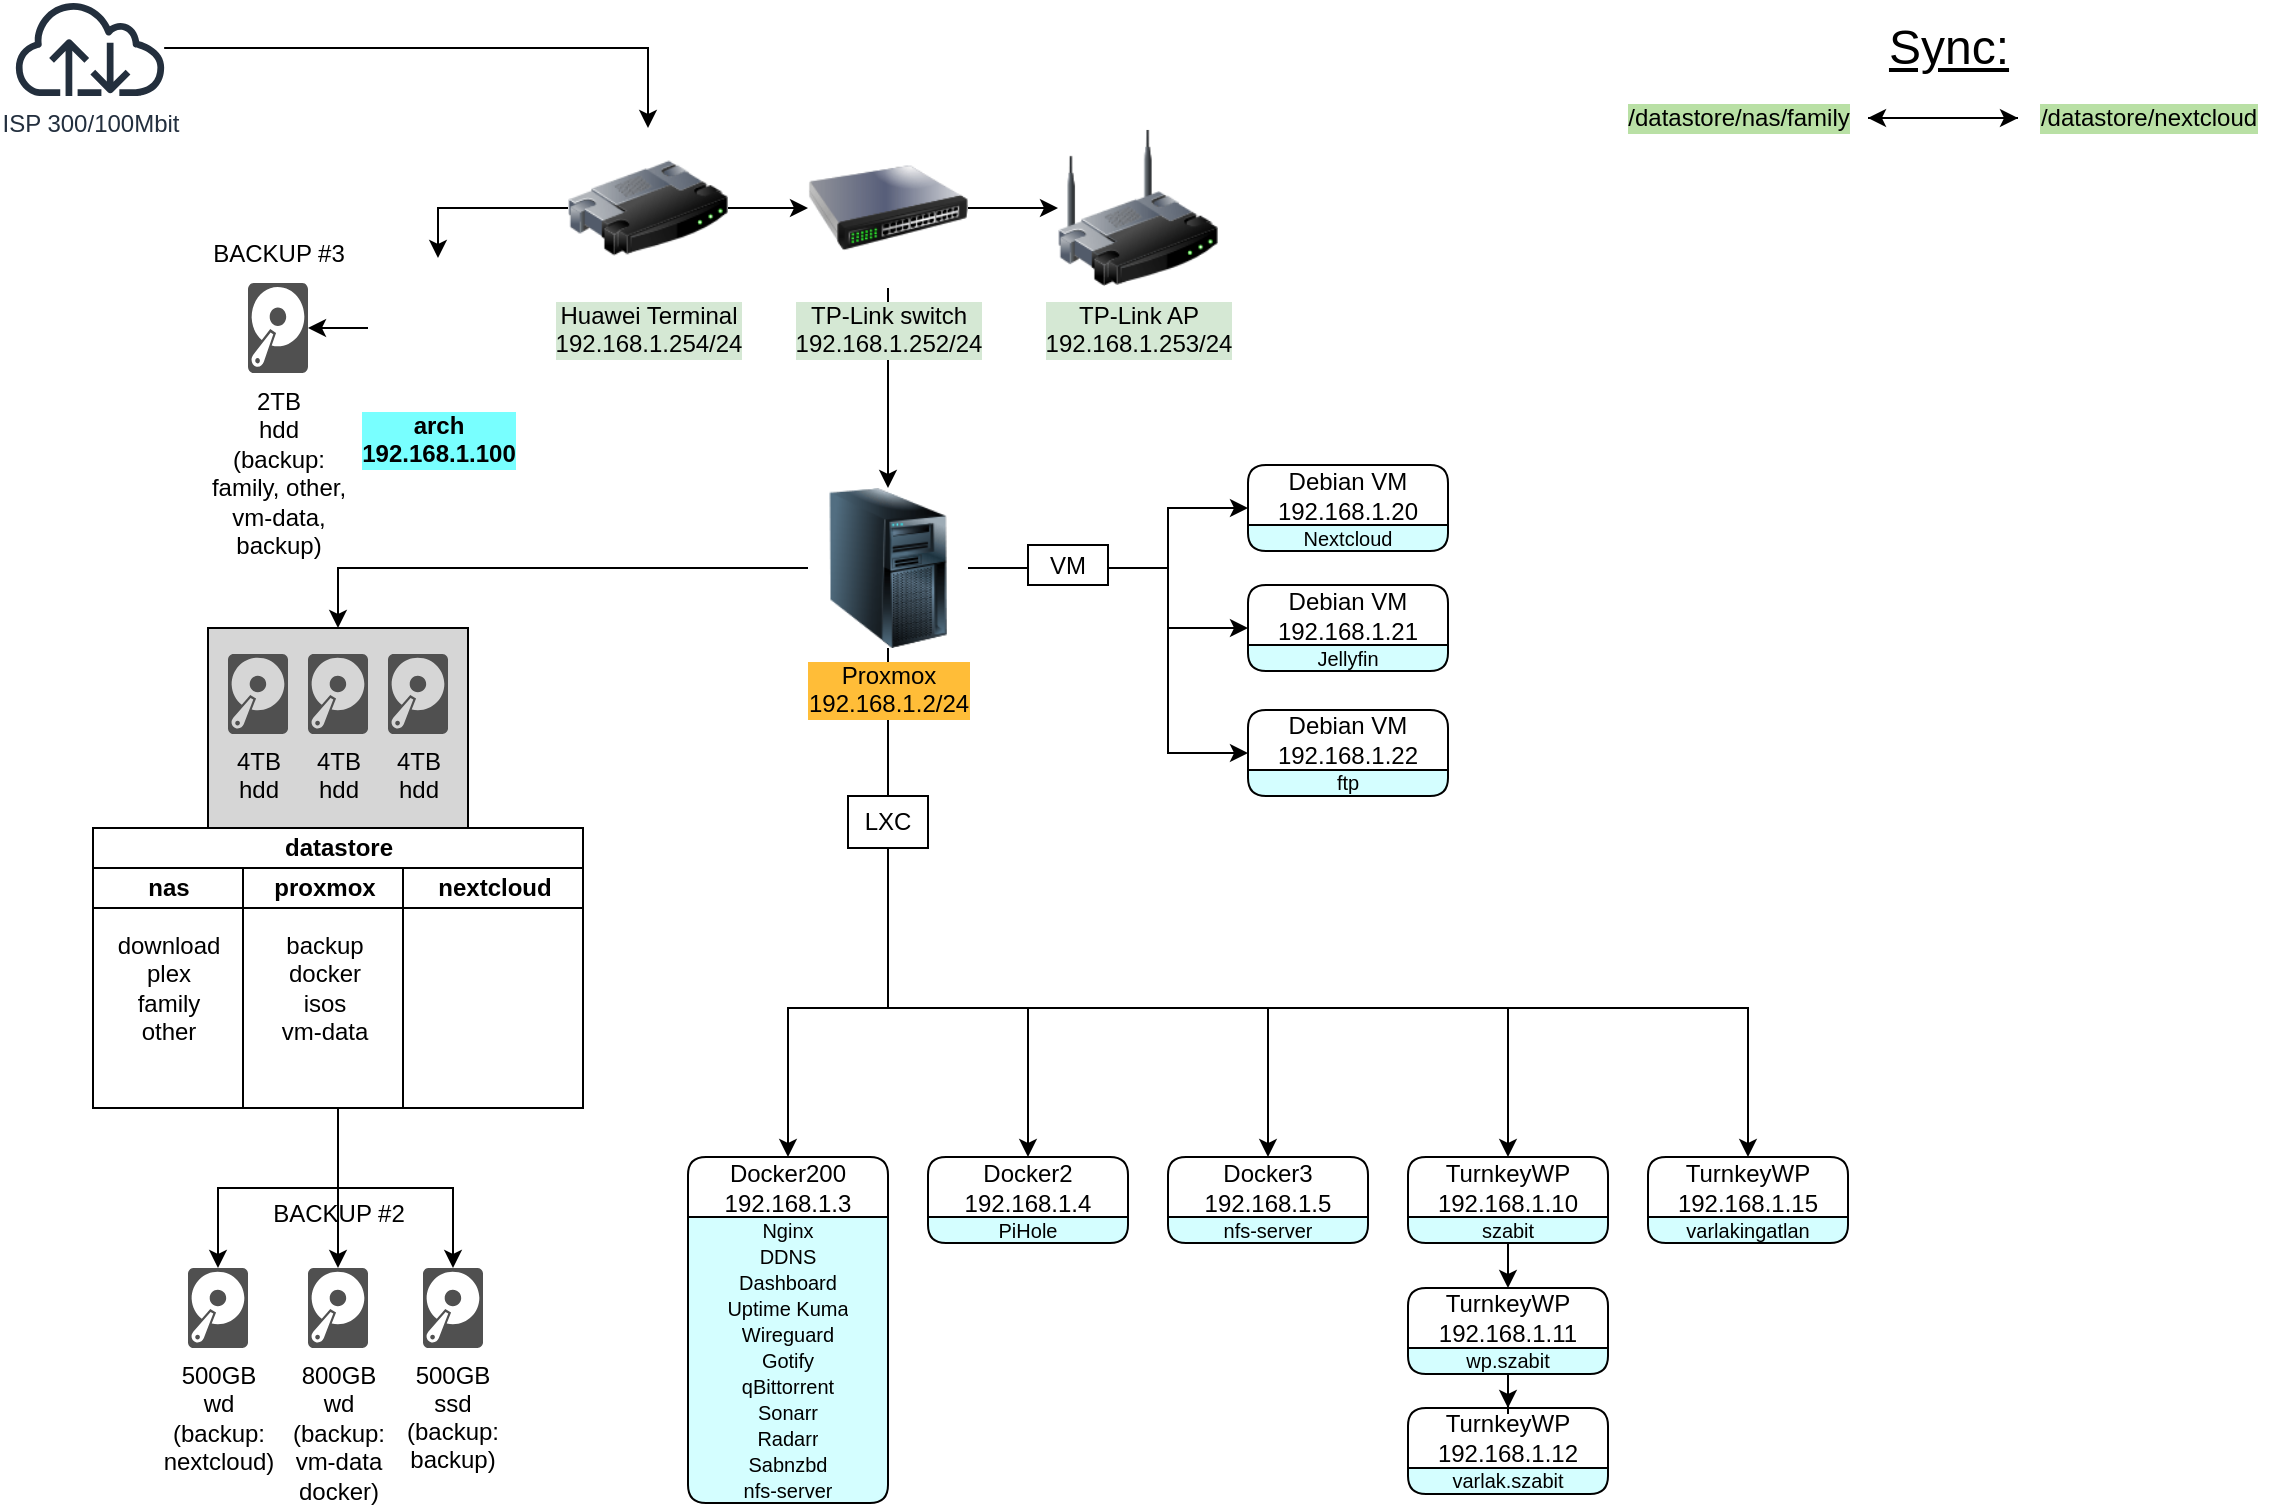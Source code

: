<mxfile version="21.2.9" type="github">
  <diagram name="Page-1" id="GawN0sBzUaCXgQbSJTzt">
    <mxGraphModel dx="1434" dy="790" grid="1" gridSize="10" guides="1" tooltips="1" connect="1" arrows="1" fold="1" page="1" pageScale="1" pageWidth="1169" pageHeight="827" math="0" shadow="0">
      <root>
        <mxCell id="0" />
        <mxCell id="1" parent="0" />
        <mxCell id="Fs72LVVjV9bSrvQO9REc-50" value="" style="rounded=0;whiteSpace=wrap;html=1;fillColor=#D6D6D6;direction=east;" parent="1" vertex="1">
          <mxGeometry x="120" y="330" width="130" height="100" as="geometry" />
        </mxCell>
        <mxCell id="Fs72LVVjV9bSrvQO9REc-9" value="&lt;div&gt;4TB&lt;/div&gt;&lt;div&gt;hdd&lt;br&gt;&lt;/div&gt;" style="sketch=0;pointerEvents=1;shadow=0;dashed=0;html=1;strokeColor=none;fillColor=#505050;labelPosition=center;verticalLabelPosition=bottom;verticalAlign=top;outlineConnect=0;align=center;shape=mxgraph.office.devices.hard_disk;direction=east;" parent="1" vertex="1">
          <mxGeometry x="130" y="343" width="30" height="40" as="geometry" />
        </mxCell>
        <mxCell id="Fs72LVVjV9bSrvQO9REc-11" value="&lt;div&gt;4TB&lt;/div&gt;&lt;div&gt;hdd&lt;br&gt;&lt;/div&gt;" style="sketch=0;pointerEvents=1;shadow=0;dashed=0;html=1;strokeColor=none;fillColor=#505050;labelPosition=center;verticalLabelPosition=bottom;verticalAlign=top;outlineConnect=0;align=center;shape=mxgraph.office.devices.hard_disk;direction=east;" parent="1" vertex="1">
          <mxGeometry x="170" y="343" width="30" height="40" as="geometry" />
        </mxCell>
        <mxCell id="Fs72LVVjV9bSrvQO9REc-12" value="&lt;div&gt;4TB&lt;/div&gt;&lt;div&gt;hdd&lt;/div&gt;" style="sketch=0;pointerEvents=1;shadow=0;dashed=0;html=1;strokeColor=none;fillColor=#505050;labelPosition=center;verticalLabelPosition=bottom;verticalAlign=top;outlineConnect=0;align=center;shape=mxgraph.office.devices.hard_disk;direction=east;" parent="1" vertex="1">
          <mxGeometry x="210" y="343" width="30" height="40" as="geometry" />
        </mxCell>
        <mxCell id="Fs72LVVjV9bSrvQO9REc-13" value="500GB&#xa;ssd &#xa;(backup:&#xa;backup)" style="sketch=0;pointerEvents=1;shadow=0;dashed=0;strokeColor=none;fillColor=#505050;labelPosition=center;verticalLabelPosition=bottom;verticalAlign=top;outlineConnect=0;align=center;shape=mxgraph.office.devices.hard_disk;direction=east;" parent="1" vertex="1">
          <mxGeometry x="227.5" y="650" width="30" height="40" as="geometry" />
        </mxCell>
        <mxCell id="Fs72LVVjV9bSrvQO9REc-14" value="&lt;div&gt;500GB&lt;/div&gt;&lt;div&gt;wd&lt;br&gt;&lt;/div&gt;&lt;div&gt;(backup: &lt;br&gt;&lt;/div&gt;&lt;div&gt;nextcloud)&lt;br&gt;&lt;/div&gt;" style="sketch=0;pointerEvents=1;shadow=0;dashed=0;html=1;strokeColor=none;fillColor=#505050;labelPosition=center;verticalLabelPosition=bottom;verticalAlign=top;outlineConnect=0;align=center;shape=mxgraph.office.devices.hard_disk;" parent="1" vertex="1">
          <mxGeometry x="110" y="650" width="30" height="40" as="geometry" />
        </mxCell>
        <mxCell id="fxr6Ct1nMl8JVyecD1b2-149" style="edgeStyle=orthogonalEdgeStyle;rounded=0;orthogonalLoop=1;jettySize=auto;html=1;" parent="1" source="Fs72LVVjV9bSrvQO9REc-26" target="Fs72LVVjV9bSrvQO9REc-14" edge="1">
          <mxGeometry relative="1" as="geometry" />
        </mxCell>
        <mxCell id="fxr6Ct1nMl8JVyecD1b2-150" style="edgeStyle=orthogonalEdgeStyle;rounded=0;orthogonalLoop=1;jettySize=auto;html=1;" parent="1" source="Fs72LVVjV9bSrvQO9REc-26" target="Fs72LVVjV9bSrvQO9REc-13" edge="1">
          <mxGeometry relative="1" as="geometry" />
        </mxCell>
        <mxCell id="fxr6Ct1nMl8JVyecD1b2-151" style="edgeStyle=orthogonalEdgeStyle;rounded=0;orthogonalLoop=1;jettySize=auto;html=1;" parent="1" source="Fs72LVVjV9bSrvQO9REc-26" target="tln2pNOTJKCZgoth8Ehh-34" edge="1">
          <mxGeometry relative="1" as="geometry" />
        </mxCell>
        <mxCell id="Fs72LVVjV9bSrvQO9REc-26" value="datastore" style="swimlane;childLayout=stackLayout;resizeParent=1;resizeParentMax=0;startSize=20;html=1;direction=east;" parent="1" vertex="1">
          <mxGeometry x="62.5" y="430" width="245.0" height="140" as="geometry" />
        </mxCell>
        <mxCell id="Fs72LVVjV9bSrvQO9REc-27" value="nas" style="swimlane;startSize=20;html=1;direction=east;" parent="Fs72LVVjV9bSrvQO9REc-26" vertex="1">
          <mxGeometry y="20" width="75.0" height="120" as="geometry" />
        </mxCell>
        <mxCell id="Fs72LVVjV9bSrvQO9REc-32" value="&lt;div&gt;download&lt;/div&gt;&lt;div&gt;plex&lt;/div&gt;&lt;div&gt;family&lt;/div&gt;&lt;div&gt;other&lt;br&gt;&lt;/div&gt;" style="text;html=1;align=center;verticalAlign=middle;resizable=0;points=[];autosize=1;strokeColor=none;fillColor=none;" parent="Fs72LVVjV9bSrvQO9REc-27" vertex="1">
          <mxGeometry x="2.5" y="25" width="70" height="70" as="geometry" />
        </mxCell>
        <mxCell id="Fs72LVVjV9bSrvQO9REc-28" value="proxmox" style="swimlane;startSize=20;html=1;direction=east;" parent="Fs72LVVjV9bSrvQO9REc-26" vertex="1">
          <mxGeometry x="75.0" y="20" width="80" height="120" as="geometry">
            <mxRectangle x="75.0" y="20" width="40" height="160" as="alternateBounds" />
          </mxGeometry>
        </mxCell>
        <mxCell id="Fs72LVVjV9bSrvQO9REc-31" value="&lt;div&gt;backup&lt;/div&gt;&lt;div&gt;docker&lt;/div&gt;&lt;div&gt;isos&lt;/div&gt;&lt;div&gt;vm-data&lt;br&gt;&lt;/div&gt;" style="text;html=1;align=center;verticalAlign=middle;resizable=0;points=[];autosize=1;strokeColor=none;fillColor=none;" parent="Fs72LVVjV9bSrvQO9REc-28" vertex="1">
          <mxGeometry x="5.0" y="25" width="70" height="70" as="geometry" />
        </mxCell>
        <mxCell id="Fs72LVVjV9bSrvQO9REc-29" value="nextcloud" style="swimlane;startSize=20;html=1;direction=east;" parent="Fs72LVVjV9bSrvQO9REc-26" vertex="1">
          <mxGeometry x="155.0" y="20" width="90" height="120" as="geometry">
            <mxRectangle x="240" y="20" width="40" height="160" as="alternateBounds" />
          </mxGeometry>
        </mxCell>
        <mxCell id="Fs72LVVjV9bSrvQO9REc-48" value="&lt;div&gt;2TB&lt;/div&gt;&lt;div&gt;hdd&lt;br&gt;&lt;/div&gt;&lt;div&gt;(backup:&lt;/div&gt;&lt;div&gt;family, other,&lt;/div&gt;&lt;div&gt;vm-data,&lt;/div&gt;&lt;div&gt;backup)&lt;br&gt;&lt;/div&gt;" style="sketch=0;pointerEvents=1;shadow=0;dashed=0;html=1;strokeColor=none;fillColor=#505050;labelPosition=center;verticalLabelPosition=bottom;verticalAlign=top;outlineConnect=0;align=center;shape=mxgraph.office.devices.hard_disk;" parent="1" vertex="1">
          <mxGeometry x="140" y="157.5" width="30" height="45" as="geometry" />
        </mxCell>
        <mxCell id="tln2pNOTJKCZgoth8Ehh-21" style="edgeStyle=orthogonalEdgeStyle;rounded=0;orthogonalLoop=1;jettySize=auto;html=1;entryX=0.5;entryY=0;entryDx=0;entryDy=0;" parent="1" source="tln2pNOTJKCZgoth8Ehh-8" target="tln2pNOTJKCZgoth8Ehh-18" edge="1">
          <mxGeometry relative="1" as="geometry">
            <mxPoint x="680" y="180" as="targetPoint" />
          </mxGeometry>
        </mxCell>
        <mxCell id="tln2pNOTJKCZgoth8Ehh-56" style="edgeStyle=orthogonalEdgeStyle;rounded=0;orthogonalLoop=1;jettySize=auto;html=1;entryX=0;entryY=0.5;entryDx=0;entryDy=0;" parent="1" source="tln2pNOTJKCZgoth8Ehh-8" target="tln2pNOTJKCZgoth8Ehh-10" edge="1">
          <mxGeometry relative="1" as="geometry" />
        </mxCell>
        <mxCell id="tln2pNOTJKCZgoth8Ehh-8" value="&lt;div&gt;Huawei Terminal&lt;/div&gt;&lt;div&gt;192.168.1.254/24&lt;br&gt;&lt;/div&gt;" style="image;html=1;image=img/lib/clip_art/networking/Router_128x128.png;labelBackgroundColor=#D5E8D4;" parent="1" vertex="1">
          <mxGeometry x="300" y="80" width="80" height="80" as="geometry" />
        </mxCell>
        <mxCell id="tln2pNOTJKCZgoth8Ehh-24" style="edgeStyle=orthogonalEdgeStyle;rounded=0;orthogonalLoop=1;jettySize=auto;html=1;" parent="1" source="tln2pNOTJKCZgoth8Ehh-10" target="tln2pNOTJKCZgoth8Ehh-15" edge="1">
          <mxGeometry relative="1" as="geometry" />
        </mxCell>
        <mxCell id="tln2pNOTJKCZgoth8Ehh-9" value="&lt;div&gt;TP-Link AP&lt;/div&gt;&lt;div&gt;192.168.1.253/24&lt;br&gt;&lt;/div&gt;" style="image;html=1;image=img/lib/clip_art/networking/Wireless_Router_128x128.png;labelBackgroundColor=#D5E8D4;" parent="1" vertex="1">
          <mxGeometry x="545" y="80" width="80" height="80" as="geometry" />
        </mxCell>
        <mxCell id="tln2pNOTJKCZgoth8Ehh-58" style="edgeStyle=orthogonalEdgeStyle;rounded=0;orthogonalLoop=1;jettySize=auto;html=1;entryX=0;entryY=0.5;entryDx=0;entryDy=0;" parent="1" source="tln2pNOTJKCZgoth8Ehh-10" target="tln2pNOTJKCZgoth8Ehh-9" edge="1">
          <mxGeometry relative="1" as="geometry" />
        </mxCell>
        <mxCell id="tln2pNOTJKCZgoth8Ehh-10" value="&lt;div&gt;TP-Link switch&lt;/div&gt;&lt;div&gt;192.168.1.252/24&lt;br&gt;&lt;/div&gt;" style="image;html=1;image=img/lib/clip_art/networking/Switch_128x128.png;labelBackgroundColor=#D5E8D4;" parent="1" vertex="1">
          <mxGeometry x="420" y="80" width="80" height="80" as="geometry" />
        </mxCell>
        <mxCell id="tln2pNOTJKCZgoth8Ehh-25" style="edgeStyle=orthogonalEdgeStyle;rounded=0;orthogonalLoop=1;jettySize=auto;html=1;entryX=0.5;entryY=0;entryDx=0;entryDy=0;" parent="1" source="tln2pNOTJKCZgoth8Ehh-15" target="Fs72LVVjV9bSrvQO9REc-50" edge="1">
          <mxGeometry relative="1" as="geometry">
            <Array as="points">
              <mxPoint x="185" y="300" />
            </Array>
          </mxGeometry>
        </mxCell>
        <mxCell id="fxr6Ct1nMl8JVyecD1b2-109" style="edgeStyle=orthogonalEdgeStyle;rounded=0;orthogonalLoop=1;jettySize=auto;html=1;entryX=0.5;entryY=0;entryDx=0;entryDy=0;" parent="1" source="tln2pNOTJKCZgoth8Ehh-15" target="fxr6Ct1nMl8JVyecD1b2-2" edge="1">
          <mxGeometry relative="1" as="geometry">
            <Array as="points">
              <mxPoint x="460" y="520" />
              <mxPoint x="410" y="520" />
            </Array>
          </mxGeometry>
        </mxCell>
        <mxCell id="fxr6Ct1nMl8JVyecD1b2-110" style="edgeStyle=orthogonalEdgeStyle;rounded=0;orthogonalLoop=1;jettySize=auto;html=1;entryX=0.5;entryY=0;entryDx=0;entryDy=0;" parent="1" source="tln2pNOTJKCZgoth8Ehh-15" target="fxr6Ct1nMl8JVyecD1b2-100" edge="1">
          <mxGeometry relative="1" as="geometry">
            <Array as="points">
              <mxPoint x="460" y="520" />
              <mxPoint x="530" y="520" />
            </Array>
          </mxGeometry>
        </mxCell>
        <mxCell id="fxr6Ct1nMl8JVyecD1b2-111" style="edgeStyle=orthogonalEdgeStyle;rounded=0;orthogonalLoop=1;jettySize=auto;html=1;entryX=0.5;entryY=0;entryDx=0;entryDy=0;" parent="1" source="tln2pNOTJKCZgoth8Ehh-15" target="fxr6Ct1nMl8JVyecD1b2-87" edge="1">
          <mxGeometry relative="1" as="geometry">
            <Array as="points">
              <mxPoint x="460" y="520" />
              <mxPoint x="650" y="520" />
            </Array>
          </mxGeometry>
        </mxCell>
        <mxCell id="fxr6Ct1nMl8JVyecD1b2-112" style="edgeStyle=orthogonalEdgeStyle;rounded=0;orthogonalLoop=1;jettySize=auto;html=1;entryX=0.5;entryY=0;entryDx=0;entryDy=0;" parent="1" source="fxr6Ct1nMl8JVyecD1b2-122" target="fxr6Ct1nMl8JVyecD1b2-68" edge="1">
          <mxGeometry relative="1" as="geometry">
            <Array as="points">
              <mxPoint x="460" y="520" />
              <mxPoint x="770" y="520" />
            </Array>
          </mxGeometry>
        </mxCell>
        <mxCell id="fxr6Ct1nMl8JVyecD1b2-126" style="edgeStyle=orthogonalEdgeStyle;rounded=0;orthogonalLoop=1;jettySize=auto;html=1;entryX=0.5;entryY=0;entryDx=0;entryDy=0;" parent="1" source="tln2pNOTJKCZgoth8Ehh-15" target="fxr6Ct1nMl8JVyecD1b2-72" edge="1">
          <mxGeometry relative="1" as="geometry">
            <Array as="points">
              <mxPoint x="460" y="520" />
              <mxPoint x="890" y="520" />
            </Array>
          </mxGeometry>
        </mxCell>
        <mxCell id="fxr6Ct1nMl8JVyecD1b2-130" style="edgeStyle=orthogonalEdgeStyle;rounded=0;orthogonalLoop=1;jettySize=auto;html=1;entryX=0;entryY=0.5;entryDx=0;entryDy=0;" parent="1" source="tln2pNOTJKCZgoth8Ehh-15" target="fxr6Ct1nMl8JVyecD1b2-116" edge="1">
          <mxGeometry relative="1" as="geometry">
            <Array as="points">
              <mxPoint x="600" y="300" />
              <mxPoint x="600" y="270" />
            </Array>
          </mxGeometry>
        </mxCell>
        <mxCell id="fxr6Ct1nMl8JVyecD1b2-131" style="edgeStyle=orthogonalEdgeStyle;rounded=0;orthogonalLoop=1;jettySize=auto;html=1;entryX=0;entryY=0.5;entryDx=0;entryDy=0;" parent="1" source="tln2pNOTJKCZgoth8Ehh-15" target="fxr6Ct1nMl8JVyecD1b2-42" edge="1">
          <mxGeometry relative="1" as="geometry">
            <Array as="points">
              <mxPoint x="600" y="300" />
              <mxPoint x="600" y="330" />
            </Array>
          </mxGeometry>
        </mxCell>
        <mxCell id="fxr6Ct1nMl8JVyecD1b2-141" style="edgeStyle=orthogonalEdgeStyle;rounded=0;orthogonalLoop=1;jettySize=auto;html=1;entryX=0;entryY=0.5;entryDx=0;entryDy=0;" parent="1" source="tln2pNOTJKCZgoth8Ehh-15" target="fxr6Ct1nMl8JVyecD1b2-138" edge="1">
          <mxGeometry relative="1" as="geometry">
            <Array as="points">
              <mxPoint x="600" y="300" />
              <mxPoint x="600" y="393" />
            </Array>
          </mxGeometry>
        </mxCell>
        <mxCell id="tln2pNOTJKCZgoth8Ehh-15" value="&lt;div&gt;Proxmox&lt;/div&gt;&lt;div&gt;192.168.1.2/24&lt;br&gt;&lt;/div&gt;" style="image;html=1;image=img/lib/clip_art/computers/Server_Tower_128x128.png;labelBackgroundColor=#FFBD38;" parent="1" vertex="1">
          <mxGeometry x="420" y="260" width="80" height="80" as="geometry" />
        </mxCell>
        <mxCell id="tln2pNOTJKCZgoth8Ehh-39" value="" style="edgeStyle=orthogonalEdgeStyle;rounded=0;orthogonalLoop=1;jettySize=auto;html=1;" parent="1" source="tln2pNOTJKCZgoth8Ehh-18" target="Fs72LVVjV9bSrvQO9REc-48" edge="1">
          <mxGeometry relative="1" as="geometry" />
        </mxCell>
        <mxCell id="tln2pNOTJKCZgoth8Ehh-18" value="&lt;div&gt;&lt;b&gt;arch&lt;/b&gt;&lt;/div&gt;&lt;div&gt;&lt;b&gt;192.168.1.100&lt;br&gt;&lt;/b&gt;&lt;/div&gt;" style="shape=image;html=1;verticalAlign=top;verticalLabelPosition=bottom;labelBackgroundColor=#78FFFF;imageAspect=0;aspect=fixed;image=https://cdn0.iconfinder.com/data/icons/icons-unleashed-vol1/128/-desktop.png" parent="1" vertex="1">
          <mxGeometry x="200" y="145" width="70" height="70" as="geometry" />
        </mxCell>
        <mxCell id="tln2pNOTJKCZgoth8Ehh-34" value="&lt;div&gt;800GB&lt;/div&gt;&lt;div&gt;wd&lt;/div&gt;&lt;div&gt;(backup:&lt;/div&gt;&lt;div&gt;vm-data&lt;/div&gt;&lt;div&gt;docker)&lt;br&gt;&lt;/div&gt;" style="sketch=0;pointerEvents=1;shadow=0;dashed=0;html=1;strokeColor=none;fillColor=#505050;labelPosition=center;verticalLabelPosition=bottom;verticalAlign=top;outlineConnect=0;align=center;shape=mxgraph.office.devices.hard_disk;" parent="1" vertex="1">
          <mxGeometry x="170" y="650" width="30" height="40" as="geometry" />
        </mxCell>
        <mxCell id="tln2pNOTJKCZgoth8Ehh-45" value="BACKUP #2" style="text;html=1;align=center;verticalAlign=middle;resizable=0;points=[];autosize=1;strokeColor=none;fillColor=none;" parent="1" vertex="1">
          <mxGeometry x="140" y="607.5" width="90" height="30" as="geometry" />
        </mxCell>
        <mxCell id="tln2pNOTJKCZgoth8Ehh-46" value="BACKUP #3" style="text;html=1;align=center;verticalAlign=middle;resizable=0;points=[];autosize=1;strokeColor=none;fillColor=none;textDirection=ltr;rotation=0;" parent="1" vertex="1">
          <mxGeometry x="110" y="127.5" width="90" height="30" as="geometry" />
        </mxCell>
        <mxCell id="tln2pNOTJKCZgoth8Ehh-51" value="&lt;div style=&quot;font-size: 24px;&quot;&gt;Sync:&lt;/div&gt;" style="text;html=1;align=center;verticalAlign=middle;resizable=0;points=[];autosize=1;strokeColor=none;fillColor=none;fontSize=24;fontStyle=4" parent="1" vertex="1">
          <mxGeometry x="950" y="20" width="80" height="40" as="geometry" />
        </mxCell>
        <mxCell id="tln2pNOTJKCZgoth8Ehh-54" value="" style="edgeStyle=orthogonalEdgeStyle;rounded=0;orthogonalLoop=1;jettySize=auto;html=1;" parent="1" source="tln2pNOTJKCZgoth8Ehh-52" target="tln2pNOTJKCZgoth8Ehh-53" edge="1">
          <mxGeometry relative="1" as="geometry" />
        </mxCell>
        <mxCell id="tln2pNOTJKCZgoth8Ehh-52" value="/datastore/nas/family" style="text;align=center;verticalAlign=middle;resizable=0;points=[];autosize=1;strokeColor=none;fillColor=none;labelBackgroundColor=#B9E0A5;labelBorderColor=none;html=1;" parent="1" vertex="1">
          <mxGeometry x="820" y="60" width="130" height="30" as="geometry" />
        </mxCell>
        <mxCell id="tln2pNOTJKCZgoth8Ehh-55" style="edgeStyle=orthogonalEdgeStyle;rounded=0;orthogonalLoop=1;jettySize=auto;html=1;" parent="1" source="tln2pNOTJKCZgoth8Ehh-53" target="tln2pNOTJKCZgoth8Ehh-52" edge="1">
          <mxGeometry relative="1" as="geometry" />
        </mxCell>
        <mxCell id="tln2pNOTJKCZgoth8Ehh-53" value="/datastore/nextcloud" style="text;html=1;align=center;verticalAlign=middle;resizable=0;points=[];autosize=1;strokeColor=none;fillColor=none;fontColor=#000000;labelBackgroundColor=#B9E0A5;" parent="1" vertex="1">
          <mxGeometry x="1025" y="60" width="130" height="30" as="geometry" />
        </mxCell>
        <mxCell id="fxr6Ct1nMl8JVyecD1b2-2" value="&lt;div style=&quot;&quot;&gt;&lt;font style=&quot;font-size: 12px;&quot;&gt;Docker2&lt;/font&gt;00&lt;/div&gt;&lt;div style=&quot;&quot;&gt;&lt;font style=&quot;font-size: 12px;&quot;&gt;192.168.1.3&lt;font style=&quot;font-size: 12px;&quot;&gt;&lt;br&gt;&lt;/font&gt;&lt;/font&gt;&lt;/div&gt;" style="swimlane;fontStyle=0;childLayout=stackLayout;horizontal=1;startSize=30;horizontalStack=0;resizeParent=1;resizeParentMax=0;resizeLast=0;collapsible=1;marginBottom=0;whiteSpace=wrap;html=1;labelBackgroundColor=none;labelBorderColor=none;swimlaneLine=1;strokeColor=default;rounded=1;swimlaneFillColor=#D4FEFF;fillColor=none;glass=0;shadow=0;arcSize=10;" parent="1" vertex="1">
          <mxGeometry x="360" y="594.5" width="100" height="173" as="geometry">
            <mxRectangle x="360" y="594.5" width="100" height="30" as="alternateBounds" />
          </mxGeometry>
        </mxCell>
        <mxCell id="fxr6Ct1nMl8JVyecD1b2-3" value="Nginx" style="text;strokeColor=none;fillColor=none;align=center;verticalAlign=top;spacingLeft=4;spacingRight=4;overflow=hidden;points=[[0,0.5],[1,0.5]];portConstraint=eastwest;rotatable=0;fontSize=10;horizontal=1;labelPosition=center;verticalLabelPosition=top;html=1;whiteSpace=wrap;spacing=9;" parent="fxr6Ct1nMl8JVyecD1b2-2" vertex="1">
          <mxGeometry y="30" width="100" height="13" as="geometry" />
        </mxCell>
        <mxCell id="fxr6Ct1nMl8JVyecD1b2-26" value="DDNS" style="text;strokeColor=none;fillColor=none;align=center;verticalAlign=top;spacingLeft=4;spacingRight=4;overflow=hidden;points=[[0,0.5],[1,0.5]];portConstraint=eastwest;rotatable=0;fontSize=10;horizontal=1;labelPosition=center;verticalLabelPosition=top;html=1;whiteSpace=wrap;spacing=9;" parent="fxr6Ct1nMl8JVyecD1b2-2" vertex="1">
          <mxGeometry y="43" width="100" height="13" as="geometry" />
        </mxCell>
        <mxCell id="fxr6Ct1nMl8JVyecD1b2-21" value="Dashboard" style="text;strokeColor=none;fillColor=none;align=center;verticalAlign=top;spacingLeft=4;spacingRight=4;overflow=hidden;points=[[0,0.5],[1,0.5]];portConstraint=eastwest;rotatable=0;fontSize=10;horizontal=1;labelPosition=center;verticalLabelPosition=top;html=1;whiteSpace=wrap;spacing=9;" parent="fxr6Ct1nMl8JVyecD1b2-2" vertex="1">
          <mxGeometry y="56" width="100" height="13" as="geometry" />
        </mxCell>
        <mxCell id="fxr6Ct1nMl8JVyecD1b2-25" value="Uptime Kuma" style="text;strokeColor=none;fillColor=none;align=center;verticalAlign=top;spacingLeft=4;spacingRight=4;overflow=hidden;points=[[0,0.5],[1,0.5]];portConstraint=eastwest;rotatable=0;fontSize=10;horizontal=1;labelPosition=center;verticalLabelPosition=top;html=1;whiteSpace=wrap;spacing=9;" parent="fxr6Ct1nMl8JVyecD1b2-2" vertex="1">
          <mxGeometry y="69" width="100" height="13" as="geometry" />
        </mxCell>
        <mxCell id="fxr6Ct1nMl8JVyecD1b2-85" value="Wireguard" style="text;strokeColor=none;fillColor=none;align=center;verticalAlign=top;spacingLeft=4;spacingRight=4;overflow=hidden;points=[[0,0.5],[1,0.5]];portConstraint=eastwest;rotatable=0;fontSize=10;horizontal=1;labelPosition=center;verticalLabelPosition=top;html=1;whiteSpace=wrap;spacing=9;" parent="fxr6Ct1nMl8JVyecD1b2-2" vertex="1">
          <mxGeometry y="82" width="100" height="13" as="geometry" />
        </mxCell>
        <mxCell id="fxr6Ct1nMl8JVyecD1b2-24" value="Gotify" style="text;strokeColor=none;fillColor=none;align=center;verticalAlign=top;spacingLeft=4;spacingRight=4;overflow=hidden;points=[[0,0.5],[1,0.5]];portConstraint=eastwest;rotatable=0;fontSize=10;horizontal=1;labelPosition=center;verticalLabelPosition=top;html=1;whiteSpace=wrap;spacing=9;" parent="fxr6Ct1nMl8JVyecD1b2-2" vertex="1">
          <mxGeometry y="95" width="100" height="13" as="geometry" />
        </mxCell>
        <mxCell id="fxr6Ct1nMl8JVyecD1b2-37" value="qBittorrent" style="text;strokeColor=none;fillColor=none;align=center;verticalAlign=top;spacingLeft=4;spacingRight=4;overflow=hidden;points=[[0,0.5],[1,0.5]];portConstraint=eastwest;rotatable=0;fontSize=10;horizontal=1;labelPosition=center;verticalLabelPosition=top;html=1;whiteSpace=wrap;spacing=9;" parent="fxr6Ct1nMl8JVyecD1b2-2" vertex="1">
          <mxGeometry y="108" width="100" height="13" as="geometry" />
        </mxCell>
        <mxCell id="fxr6Ct1nMl8JVyecD1b2-84" value="Sonarr" style="text;strokeColor=none;fillColor=none;align=center;verticalAlign=top;spacingLeft=4;spacingRight=4;overflow=hidden;points=[[0,0.5],[1,0.5]];portConstraint=eastwest;rotatable=0;fontSize=10;horizontal=1;labelPosition=center;verticalLabelPosition=top;html=1;whiteSpace=wrap;spacing=9;" parent="fxr6Ct1nMl8JVyecD1b2-2" vertex="1">
          <mxGeometry y="121" width="100" height="13" as="geometry" />
        </mxCell>
        <mxCell id="fxr6Ct1nMl8JVyecD1b2-78" value="Radarr" style="text;strokeColor=none;fillColor=none;align=center;verticalAlign=top;spacingLeft=4;spacingRight=4;overflow=hidden;points=[[0,0.5],[1,0.5]];portConstraint=eastwest;rotatable=0;fontSize=10;horizontal=1;labelPosition=center;verticalLabelPosition=top;html=1;whiteSpace=wrap;spacing=9;" parent="fxr6Ct1nMl8JVyecD1b2-2" vertex="1">
          <mxGeometry y="134" width="100" height="13" as="geometry" />
        </mxCell>
        <mxCell id="fxr6Ct1nMl8JVyecD1b2-79" value="Sabnzbd" style="text;strokeColor=none;fillColor=none;align=center;verticalAlign=top;spacingLeft=4;spacingRight=4;overflow=hidden;points=[[0,0.5],[1,0.5]];portConstraint=eastwest;rotatable=0;fontSize=10;horizontal=1;labelPosition=center;verticalLabelPosition=top;html=1;whiteSpace=wrap;spacing=9;" parent="fxr6Ct1nMl8JVyecD1b2-2" vertex="1">
          <mxGeometry y="147" width="100" height="13" as="geometry" />
        </mxCell>
        <mxCell id="3h3s230uwDQdNo71MzrJ-1" value="nfs-server" style="text;strokeColor=none;fillColor=none;align=center;verticalAlign=top;spacingLeft=4;spacingRight=4;overflow=hidden;points=[[0,0.5],[1,0.5]];portConstraint=eastwest;rotatable=0;fontSize=10;horizontal=1;labelPosition=center;verticalLabelPosition=top;html=1;whiteSpace=wrap;spacing=9;" vertex="1" parent="fxr6Ct1nMl8JVyecD1b2-2">
          <mxGeometry y="160" width="100" height="13" as="geometry" />
        </mxCell>
        <mxCell id="fxr6Ct1nMl8JVyecD1b2-42" value="&lt;div&gt;Debian VM&lt;/div&gt;192.168.1.21" style="swimlane;fontStyle=0;childLayout=stackLayout;horizontal=1;startSize=30;horizontalStack=0;resizeParent=1;resizeParentMax=0;resizeLast=0;collapsible=1;marginBottom=0;whiteSpace=wrap;html=1;labelBackgroundColor=none;labelBorderColor=none;swimlaneLine=1;strokeColor=default;rounded=1;swimlaneFillColor=#D4FEFF;fillColor=none;glass=0;shadow=0;arcSize=10;" parent="1" vertex="1">
          <mxGeometry x="640" y="308.5" width="100" height="43" as="geometry">
            <mxRectangle x="920" y="280" width="100" height="30" as="alternateBounds" />
          </mxGeometry>
        </mxCell>
        <mxCell id="fxr6Ct1nMl8JVyecD1b2-66" value="Jellyfin" style="text;strokeColor=none;fillColor=none;align=center;verticalAlign=top;spacingLeft=4;spacingRight=4;overflow=hidden;points=[[0,0.5],[1,0.5]];portConstraint=eastwest;rotatable=0;fontSize=10;horizontal=1;labelPosition=center;verticalLabelPosition=top;html=1;whiteSpace=wrap;spacing=9;" parent="fxr6Ct1nMl8JVyecD1b2-42" vertex="1">
          <mxGeometry y="30" width="100" height="13" as="geometry" />
        </mxCell>
        <mxCell id="fxr6Ct1nMl8JVyecD1b2-134" value="" style="edgeStyle=orthogonalEdgeStyle;rounded=0;orthogonalLoop=1;jettySize=auto;html=1;" parent="1" source="fxr6Ct1nMl8JVyecD1b2-68" target="fxr6Ct1nMl8JVyecD1b2-132" edge="1">
          <mxGeometry relative="1" as="geometry" />
        </mxCell>
        <mxCell id="fxr6Ct1nMl8JVyecD1b2-68" value="&lt;div&gt;TurnkeyWP&lt;/div&gt;&lt;div&gt;192.168.1.10&lt;br&gt;&lt;/div&gt;" style="swimlane;fontStyle=0;childLayout=stackLayout;horizontal=1;startSize=30;horizontalStack=0;resizeParent=1;resizeParentMax=0;resizeLast=0;collapsible=1;marginBottom=0;whiteSpace=wrap;html=1;labelBackgroundColor=none;labelBorderColor=none;swimlaneLine=1;strokeColor=default;rounded=1;swimlaneFillColor=#D4FEFF;fillColor=none;glass=0;shadow=0;arcSize=10;" parent="1" vertex="1">
          <mxGeometry x="720" y="594.5" width="100" height="43" as="geometry">
            <mxRectangle x="480" y="594.5" width="100" height="30" as="alternateBounds" />
          </mxGeometry>
        </mxCell>
        <mxCell id="fxr6Ct1nMl8JVyecD1b2-70" value="szabit" style="text;strokeColor=none;fillColor=none;align=center;verticalAlign=top;spacingLeft=4;spacingRight=4;overflow=hidden;points=[[0,0.5],[1,0.5]];portConstraint=eastwest;rotatable=0;fontSize=10;horizontal=1;labelPosition=center;verticalLabelPosition=top;html=1;whiteSpace=wrap;spacing=9;" parent="fxr6Ct1nMl8JVyecD1b2-68" vertex="1">
          <mxGeometry y="30" width="100" height="13" as="geometry" />
        </mxCell>
        <mxCell id="fxr6Ct1nMl8JVyecD1b2-72" value="&lt;div&gt;TurnkeyWP&lt;/div&gt;&lt;div&gt;192.168.1.15&lt;br&gt;&lt;/div&gt;" style="swimlane;fontStyle=0;childLayout=stackLayout;horizontal=1;startSize=30;horizontalStack=0;resizeParent=1;resizeParentMax=0;resizeLast=0;collapsible=1;marginBottom=0;whiteSpace=wrap;html=1;labelBackgroundColor=none;labelBorderColor=none;swimlaneLine=1;strokeColor=default;rounded=1;swimlaneFillColor=#D4FEFF;fillColor=none;glass=0;shadow=0;arcSize=10;" parent="1" vertex="1">
          <mxGeometry x="840" y="594.5" width="100" height="43" as="geometry">
            <mxRectangle x="600" y="594.5" width="100" height="30" as="alternateBounds" />
          </mxGeometry>
        </mxCell>
        <mxCell id="fxr6Ct1nMl8JVyecD1b2-73" value="varlakingatlan" style="text;strokeColor=none;fillColor=none;align=center;verticalAlign=top;spacingLeft=4;spacingRight=4;overflow=hidden;points=[[0,0.5],[1,0.5]];portConstraint=eastwest;rotatable=0;fontSize=10;horizontal=1;labelPosition=center;verticalLabelPosition=top;html=1;whiteSpace=wrap;spacing=9;" parent="fxr6Ct1nMl8JVyecD1b2-72" vertex="1">
          <mxGeometry y="30" width="100" height="13" as="geometry" />
        </mxCell>
        <mxCell id="fxr6Ct1nMl8JVyecD1b2-87" value="&lt;div style=&quot;&quot;&gt;&lt;font style=&quot;font-size: 12px;&quot;&gt;Docker3&lt;/font&gt;&lt;/div&gt;&lt;div style=&quot;&quot;&gt;&lt;font style=&quot;font-size: 12px;&quot;&gt;192.168.1.5&lt;font style=&quot;font-size: 12px;&quot;&gt;&lt;br&gt;&lt;/font&gt;&lt;/font&gt;&lt;/div&gt;" style="swimlane;fontStyle=0;childLayout=stackLayout;horizontal=1;startSize=30;horizontalStack=0;resizeParent=1;resizeParentMax=0;resizeLast=0;collapsible=1;marginBottom=0;whiteSpace=wrap;html=1;labelBackgroundColor=none;labelBorderColor=none;swimlaneLine=1;strokeColor=default;rounded=1;swimlaneFillColor=#D4FEFF;fillColor=none;glass=0;shadow=0;arcSize=10;" parent="1" vertex="1">
          <mxGeometry x="600" y="594.5" width="100" height="43" as="geometry">
            <mxRectangle x="360" y="594.5" width="100" height="30" as="alternateBounds" />
          </mxGeometry>
        </mxCell>
        <mxCell id="fxr6Ct1nMl8JVyecD1b2-106" value="nfs-server" style="text;strokeColor=none;fillColor=none;align=center;verticalAlign=top;spacingLeft=4;spacingRight=4;overflow=hidden;points=[[0,0.5],[1,0.5]];portConstraint=eastwest;rotatable=0;fontSize=10;horizontal=1;labelPosition=center;verticalLabelPosition=top;html=1;whiteSpace=wrap;spacing=9;" parent="fxr6Ct1nMl8JVyecD1b2-87" vertex="1">
          <mxGeometry y="30" width="100" height="13" as="geometry" />
        </mxCell>
        <mxCell id="fxr6Ct1nMl8JVyecD1b2-100" value="&lt;div style=&quot;&quot;&gt;&lt;font style=&quot;font-size: 12px;&quot;&gt;Docker2&lt;/font&gt;&lt;/div&gt;&lt;div style=&quot;&quot;&gt;&lt;font style=&quot;font-size: 12px;&quot;&gt;192.168.1.4&lt;font style=&quot;font-size: 12px;&quot;&gt;&lt;br&gt;&lt;/font&gt;&lt;/font&gt;&lt;/div&gt;" style="swimlane;fontStyle=0;childLayout=stackLayout;horizontal=1;startSize=30;horizontalStack=0;resizeParent=1;resizeParentMax=0;resizeLast=0;collapsible=1;marginBottom=0;whiteSpace=wrap;html=1;labelBackgroundColor=none;labelBorderColor=none;swimlaneLine=1;strokeColor=default;rounded=1;swimlaneFillColor=#D4FEFF;fillColor=none;glass=0;shadow=0;arcSize=10;" parent="1" vertex="1">
          <mxGeometry x="480" y="594.5" width="100" height="43" as="geometry">
            <mxRectangle x="360" y="594.5" width="100" height="30" as="alternateBounds" />
          </mxGeometry>
        </mxCell>
        <mxCell id="fxr6Ct1nMl8JVyecD1b2-76" value="PiHole" style="text;strokeColor=none;fillColor=none;align=center;verticalAlign=top;spacingLeft=4;spacingRight=4;overflow=hidden;points=[[0,0.5],[1,0.5]];portConstraint=eastwest;rotatable=0;fontSize=10;horizontal=1;labelPosition=center;verticalLabelPosition=top;html=1;whiteSpace=wrap;spacing=9;" parent="fxr6Ct1nMl8JVyecD1b2-100" vertex="1">
          <mxGeometry y="30" width="100" height="13" as="geometry" />
        </mxCell>
        <mxCell id="fxr6Ct1nMl8JVyecD1b2-115" style="edgeStyle=orthogonalEdgeStyle;rounded=0;orthogonalLoop=1;jettySize=auto;html=1;" parent="1" source="fxr6Ct1nMl8JVyecD1b2-114" target="tln2pNOTJKCZgoth8Ehh-8" edge="1">
          <mxGeometry relative="1" as="geometry" />
        </mxCell>
        <mxCell id="fxr6Ct1nMl8JVyecD1b2-114" value="ISP 300/100Mbit" style="sketch=0;outlineConnect=0;fontColor=#232F3E;gradientColor=none;fillColor=#232F3D;strokeColor=none;dashed=0;verticalLabelPosition=bottom;verticalAlign=top;align=center;html=1;fontSize=12;fontStyle=0;aspect=fixed;pointerEvents=1;shape=mxgraph.aws4.internet;" parent="1" vertex="1">
          <mxGeometry x="22" y="16" width="78" height="48" as="geometry" />
        </mxCell>
        <mxCell id="fxr6Ct1nMl8JVyecD1b2-116" value="&lt;div&gt;Debian VM&lt;/div&gt;192.168.1.20" style="swimlane;fontStyle=0;childLayout=stackLayout;horizontal=1;startSize=30;horizontalStack=0;resizeParent=1;resizeParentMax=0;resizeLast=0;collapsible=1;marginBottom=0;whiteSpace=wrap;html=1;labelBackgroundColor=none;labelBorderColor=none;swimlaneLine=1;strokeColor=default;rounded=1;swimlaneFillColor=#D4FEFF;fillColor=none;glass=0;shadow=0;arcSize=10;" parent="1" vertex="1">
          <mxGeometry x="640" y="248.5" width="100" height="43" as="geometry">
            <mxRectangle x="920" y="280" width="100" height="30" as="alternateBounds" />
          </mxGeometry>
        </mxCell>
        <mxCell id="fxr6Ct1nMl8JVyecD1b2-118" value="Nextcloud" style="text;strokeColor=none;fillColor=none;align=center;verticalAlign=top;spacingLeft=4;spacingRight=4;overflow=hidden;points=[[0,0.5],[1,0.5]];portConstraint=eastwest;rotatable=0;fontSize=10;horizontal=1;labelPosition=center;verticalLabelPosition=top;html=1;whiteSpace=wrap;spacing=9;" parent="fxr6Ct1nMl8JVyecD1b2-116" vertex="1">
          <mxGeometry y="30" width="100" height="13" as="geometry" />
        </mxCell>
        <mxCell id="fxr6Ct1nMl8JVyecD1b2-122" value="LXC" style="whiteSpace=wrap;html=1;" parent="1" vertex="1">
          <mxGeometry x="440" y="414" width="40" height="26" as="geometry" />
        </mxCell>
        <mxCell id="fxr6Ct1nMl8JVyecD1b2-124" value="VM" style="whiteSpace=wrap;html=1;" parent="1" vertex="1">
          <mxGeometry x="530" y="288.5" width="40" height="20" as="geometry" />
        </mxCell>
        <mxCell id="fxr6Ct1nMl8JVyecD1b2-137" value="" style="edgeStyle=orthogonalEdgeStyle;rounded=0;orthogonalLoop=1;jettySize=auto;html=1;" parent="1" source="fxr6Ct1nMl8JVyecD1b2-132" target="fxr6Ct1nMl8JVyecD1b2-135" edge="1">
          <mxGeometry relative="1" as="geometry" />
        </mxCell>
        <mxCell id="fxr6Ct1nMl8JVyecD1b2-132" value="&lt;div&gt;TurnkeyWP&lt;/div&gt;&lt;div&gt;192.168.1.11&lt;/div&gt;" style="swimlane;fontStyle=0;childLayout=stackLayout;horizontal=1;startSize=30;horizontalStack=0;resizeParent=1;resizeParentMax=0;resizeLast=0;collapsible=1;marginBottom=0;whiteSpace=wrap;html=1;labelBackgroundColor=none;labelBorderColor=none;swimlaneLine=1;strokeColor=default;rounded=1;swimlaneFillColor=#D4FEFF;fillColor=none;glass=0;shadow=0;arcSize=10;" parent="1" vertex="1">
          <mxGeometry x="720" y="660" width="100" height="43" as="geometry">
            <mxRectangle x="480" y="594.5" width="100" height="30" as="alternateBounds" />
          </mxGeometry>
        </mxCell>
        <mxCell id="fxr6Ct1nMl8JVyecD1b2-133" value="wp.szabit" style="text;strokeColor=none;fillColor=none;align=center;verticalAlign=top;spacingLeft=4;spacingRight=4;overflow=hidden;points=[[0,0.5],[1,0.5]];portConstraint=eastwest;rotatable=0;fontSize=10;horizontal=1;labelPosition=center;verticalLabelPosition=top;html=1;whiteSpace=wrap;spacing=9;" parent="fxr6Ct1nMl8JVyecD1b2-132" vertex="1">
          <mxGeometry y="30" width="100" height="13" as="geometry" />
        </mxCell>
        <mxCell id="fxr6Ct1nMl8JVyecD1b2-135" value="&lt;div&gt;TurnkeyWP&lt;/div&gt;&lt;div&gt;192.168.1.12&lt;/div&gt;" style="swimlane;fontStyle=0;childLayout=stackLayout;horizontal=1;startSize=30;horizontalStack=0;resizeParent=1;resizeParentMax=0;resizeLast=0;collapsible=1;marginBottom=0;whiteSpace=wrap;html=1;labelBackgroundColor=none;labelBorderColor=none;swimlaneLine=1;strokeColor=default;rounded=1;swimlaneFillColor=#D4FEFF;fillColor=none;glass=0;shadow=0;arcSize=10;" parent="1" vertex="1">
          <mxGeometry x="720" y="720" width="100" height="43" as="geometry">
            <mxRectangle x="480" y="594.5" width="100" height="30" as="alternateBounds" />
          </mxGeometry>
        </mxCell>
        <mxCell id="fxr6Ct1nMl8JVyecD1b2-136" value="varlak.szabit" style="text;strokeColor=none;fillColor=none;align=center;verticalAlign=top;spacingLeft=4;spacingRight=4;overflow=hidden;points=[[0,0.5],[1,0.5]];portConstraint=eastwest;rotatable=0;fontSize=10;horizontal=1;labelPosition=center;verticalLabelPosition=top;html=1;whiteSpace=wrap;spacing=9;" parent="fxr6Ct1nMl8JVyecD1b2-135" vertex="1">
          <mxGeometry y="30" width="100" height="13" as="geometry" />
        </mxCell>
        <mxCell id="fxr6Ct1nMl8JVyecD1b2-138" value="&lt;div&gt;Debian VM&lt;/div&gt;192.168.1.22" style="swimlane;fontStyle=0;childLayout=stackLayout;horizontal=1;startSize=30;horizontalStack=0;resizeParent=1;resizeParentMax=0;resizeLast=0;collapsible=1;marginBottom=0;whiteSpace=wrap;html=1;labelBackgroundColor=none;labelBorderColor=none;swimlaneLine=1;strokeColor=default;rounded=1;swimlaneFillColor=#D4FEFF;fillColor=none;glass=0;shadow=0;arcSize=10;" parent="1" vertex="1">
          <mxGeometry x="640" y="371" width="100" height="43" as="geometry">
            <mxRectangle x="920" y="280" width="100" height="30" as="alternateBounds" />
          </mxGeometry>
        </mxCell>
        <mxCell id="fxr6Ct1nMl8JVyecD1b2-139" value="ftp" style="text;strokeColor=none;fillColor=none;align=center;verticalAlign=top;spacingLeft=4;spacingRight=4;overflow=hidden;points=[[0,0.5],[1,0.5]];portConstraint=eastwest;rotatable=0;fontSize=10;horizontal=1;labelPosition=center;verticalLabelPosition=top;html=1;whiteSpace=wrap;spacing=9;" parent="fxr6Ct1nMl8JVyecD1b2-138" vertex="1">
          <mxGeometry y="30" width="100" height="13" as="geometry" />
        </mxCell>
      </root>
    </mxGraphModel>
  </diagram>
</mxfile>

